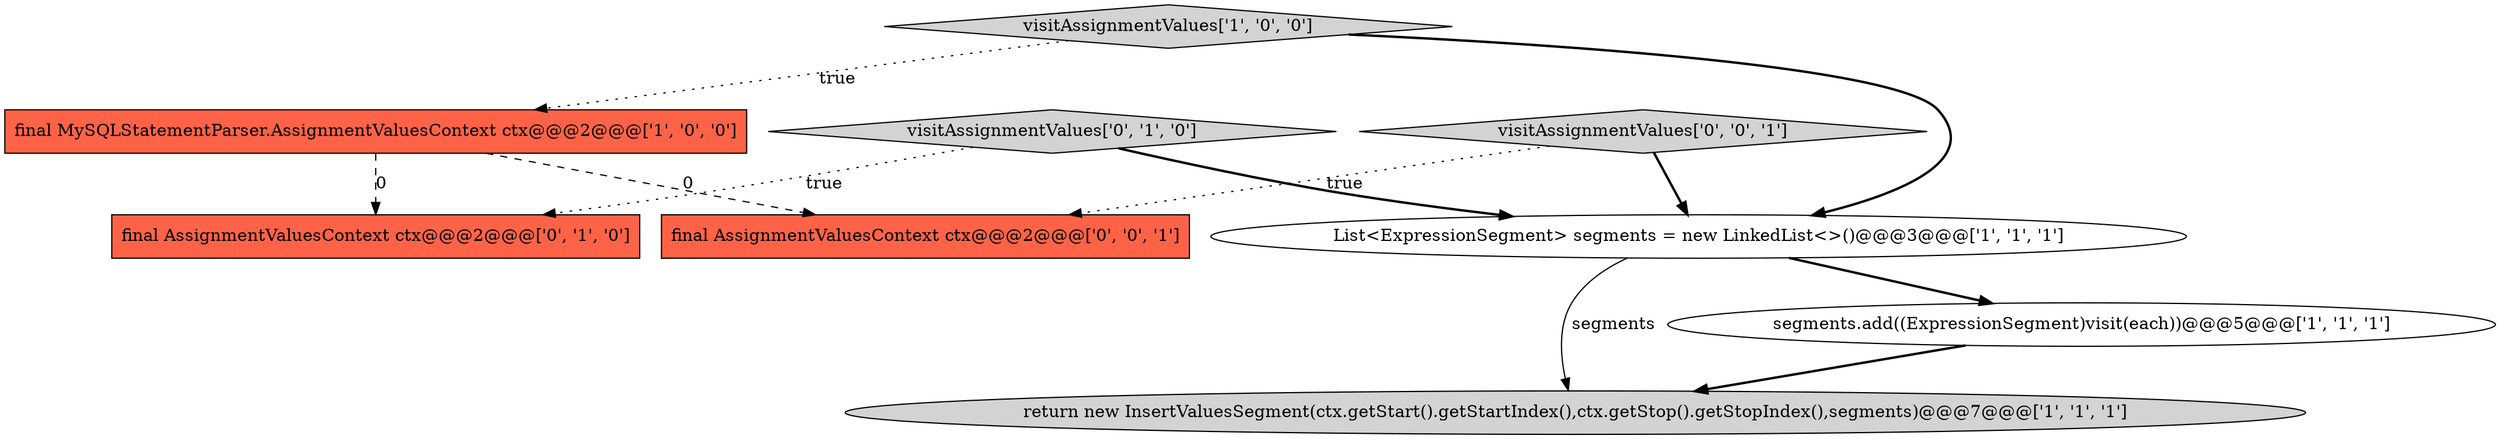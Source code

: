 digraph {
6 [style = filled, label = "visitAssignmentValues['0', '1', '0']", fillcolor = lightgray, shape = diamond image = "AAA0AAABBB2BBB"];
5 [style = filled, label = "final AssignmentValuesContext ctx@@@2@@@['0', '1', '0']", fillcolor = tomato, shape = box image = "AAA1AAABBB2BBB"];
3 [style = filled, label = "return new InsertValuesSegment(ctx.getStart().getStartIndex(),ctx.getStop().getStopIndex(),segments)@@@7@@@['1', '1', '1']", fillcolor = lightgray, shape = ellipse image = "AAA0AAABBB1BBB"];
4 [style = filled, label = "List<ExpressionSegment> segments = new LinkedList<>()@@@3@@@['1', '1', '1']", fillcolor = white, shape = ellipse image = "AAA0AAABBB1BBB"];
0 [style = filled, label = "segments.add((ExpressionSegment)visit(each))@@@5@@@['1', '1', '1']", fillcolor = white, shape = ellipse image = "AAA0AAABBB1BBB"];
1 [style = filled, label = "visitAssignmentValues['1', '0', '0']", fillcolor = lightgray, shape = diamond image = "AAA0AAABBB1BBB"];
8 [style = filled, label = "final AssignmentValuesContext ctx@@@2@@@['0', '0', '1']", fillcolor = tomato, shape = box image = "AAA0AAABBB3BBB"];
7 [style = filled, label = "visitAssignmentValues['0', '0', '1']", fillcolor = lightgray, shape = diamond image = "AAA0AAABBB3BBB"];
2 [style = filled, label = "final MySQLStatementParser.AssignmentValuesContext ctx@@@2@@@['1', '0', '0']", fillcolor = tomato, shape = box image = "AAA1AAABBB1BBB"];
0->3 [style = bold, label=""];
6->4 [style = bold, label=""];
2->5 [style = dashed, label="0"];
1->4 [style = bold, label=""];
6->5 [style = dotted, label="true"];
7->4 [style = bold, label=""];
1->2 [style = dotted, label="true"];
7->8 [style = dotted, label="true"];
2->8 [style = dashed, label="0"];
4->0 [style = bold, label=""];
4->3 [style = solid, label="segments"];
}
